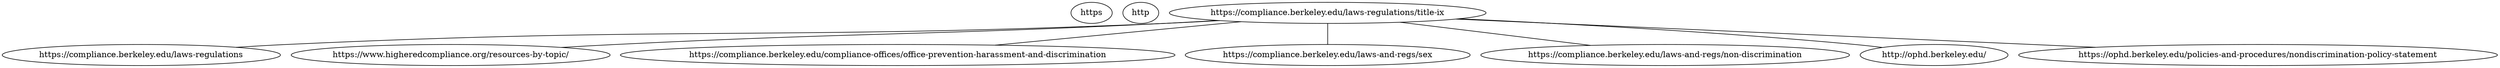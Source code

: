 strict graph  {
https [child_link="['https://compliance.berkeley.edu/laws-regulations', 'https://www.higheredcompliance.org/resources-by-topic/', 'https://compliance.berkeley.edu/compliance-offices/office-prevention-harassment-and-discrimination', 'https://compliance.berkeley.edu/laws-and-regs/sex', 'https://compliance.berkeley.edu/laws-and-regs/non-discrimination', 'http://ophd.berkeley.edu/', 'https://ophd.berkeley.edu/policies-and-procedures/nondiscrimination-policy-statement']", data="b'\nTitle IX | Compliance Services\nSkip to main content\nUC Berkeley\n| Office of the Chancellor\nToggle navigation\nCompliance Services\nSearch Terms\nSubmit Search\nCompliance Portal\nConflict of Interest For Faculty and Staff\nDoing Business with UC Berkeley\nEconomic Interest\nOutside Professional Activities\nPersonnel Related Issues\nResearch Conflict of Interest\nReferences\nDelegations Principles\nLimits to redelegations\nCurrent Delegations\nRe-Delegation Guidelines\nResponsibilities Guide\nForm 700 Filers Disclosure Requirements\nGifts and Gratuities\nComplimentary Event Tickets\nHonoraria\nWhen to File and Common Mistakes\nCampus Policies Draft Policies\nServices/Support Briefings & Trainings\nCompliance Oversight & Coordination\nLaws and Regulations\nPrivacy\nForm 802\nSecondary navigation\nHome\nContact\nUC Berkeley\nHome\nTitle IX\nTitle IX\nTitle IX prohibits discrimination on the basis of sex in education. Though the law is most well known for its effects on collegiate athletics, it also prohibits inequities in curricula such as science or math, and inequities in facilities such as dorms and restrooms.Full title:\xc2\xa0Title IX of the Education Amendments of 1972More information:\xc2\xa0Title IXResponsible office:\xc2\xa0Office for the Prevention of Harassment and DiscriminationKeywords:\xc2\xa0sexnon-discriminationstudentsathletics\nAddress\nUniversity of California, Berkeley2199 Addison StreetBerkeley, CA 94720Email: ethics@berkeley.eduPhone: (510) 643-0233Fax: (510) 643-0281\nOffice of the Chancellor\nOffice of the ChancellorAudit and Advisory ServicesCommunications & Public AffairsOffice of Ethics, Risk & Compliance ServicesGovernment & Community RelationsOffice of Legal AffairsStaff Ombuds\nEthics, Risk, & Compliance\nEthics(link is external)Compliance(link is external)Office for the Prevention of Harassment & Discrimination(link is external)Disability Compliance(link is external)Risk Services(link is external)Privacy(link is external)\nWhistleblower\nUniversity of California, Berkeley\nBerkeley Home Page(link is external)Campus Administration(link is external)Berkeley News(link is external)The Campaign for Berkeley(link is external)Visiting Berkeley\nHome\nContact\nCredits\nPowered by Open Berkeley\nAccessibility Statement\nNondiscrimination Policy Statement\nPrivacy Statement\nCopyright \xc2\xa9 2023 UC Regents; all rights reserved\nBack to Top'"];
https [child_link="['https://compliance.berkeley.edu/laws-regulations', 'https://compliance.berkeley.edu/node/98', 'https://compliance.berkeley.edu/node/100', 'https://compliance.berkeley.edu/laws-and-regs/non-discrimination', 'https://compliance.berkeley.edu/node/104', 'https://compliance.berkeley.edu/node/107', 'https://compliance.berkeley.edu/laws-regulations?page=1', 'https://compliance.berkeley.edu/laws-regulations?page=2', 'https://compliance.berkeley.edu/laws-regulations?page=3', 'https://compliance.berkeley.edu/laws-regulations?page=1', 'https://compliance.berkeley.edu/laws-regulations?page=3', 'https://compliance.berkeley.edu/laws-regulations', 'http://ophd.berkeley.edu/', 'https://ophd.berkeley.edu/policies-and-procedures/nondiscrimination-policy-statement']", data="b'\nLaws and Regulations | Compliance Services\nSkip to main content\nUC Berkeley\n| Office of the Chancellor\nToggle navigation\nCompliance Services\nSearch Terms\nSubmit Search\nCompliance Portal\nConflict of Interest For Faculty and Staff\nDoing Business with UC Berkeley\nEconomic Interest\nOutside Professional Activities\nPersonnel Related Issues\nResearch Conflict of Interest\nReferences\nDelegations Principles\nLimits to redelegations\nCurrent Delegations\nRe-Delegation Guidelines\nResponsibilities Guide\nForm 700 Filers Disclosure Requirements\nGifts and Gratuities\nComplimentary Event Tickets\nHonoraria\nWhen to File and Common Mistakes\nCampus Policies Draft Policies\nServices/Support Briefings & Trainings\nCompliance Oversight & Coordination\nLaws and Regulations\nPrivacy\nForm 802\nSecondary navigation\nHome\nContact\nUC Berkeley\nHome\nServices/Support\nLaws and Regulations\nLaws and Regulations\nLaws and Regulations header\nUC Berkeley must adhere to a myriad of laws and regulations.\xc2\xa0 Below is a listing of federal laws and regulations, indicating which unit on campus has primary compliance responsibility.\nADA (Americans with Disabilities Act)\nTitle I of the ADA prohibits employment discrimination against a qualified individual with a disability. The law requires that reasonable accommodations be made to allow the employee to perform the essential functions of the job, or to assist the employee in the application process if necessary.\nKeywords:  employment, equal opportunity\nResponsible office:  Human Resources\nADEA (Age Discrimination in Employment Act of 1967)\nProhibits employment discrimination based on age with respect to persons who are at least 40 years of age.\nKeywords:  employment, equal opportunity\nResponsible office:  Human Resources\nAECA (Arms Export Control Act)\nThese laws must be complied with when non-U.S. persons or foreign nationals are granted access to regulated products or technology by a company or institution of higher education in the United States. Under the \"deemed export\" rule, allowing non-U.S. persons or foreign nationals access to the product or technology may trigger the requirement to apply for a license prior to that access.\nKeywords:  research, export\nAge Discrimination Act of 1975\nProhibits discrimination on the basis of age (minimum or maximum) at private institutions that receive federal financial assistance.\nKeywords:  students, non-discrimination\nAnimal Welfare Act\nThis law governs the treatment of animals used for research: dogs, cats, monkeys, guinea pigs, hamsters, and other warm blooded animals.\nKeywords:  research, animals\nAtomic Energy Act\nThis Act is the fundamental U.S. law on both the civilian and the military uses of nuclear materials.\xc2\xa0This law regulates the use of radionuclides. Any institution that uses radionuclides for research, teaching, or medical applications is subject to the law.\nKeywords:  environment\nResponsible office:  EH&S\nBioterrorism Act (Public Health Security and Bioterrorism Preparedness and Response Act)\nUnder this law, all colleges and universities that possess select agents, which are certain biological agents and toxins need to register with the Secretary of the U.S. Department of Health and Human Services.\nKeywords:  research\nCampus Sexual Assault Victim Bill of Rights\nThe sexual assault provisions of the Campus Security Act require each institution of higher education to distribute as part of the Campus Security Report, a statement regarding the campus sexual assault prevention programs\xe2\x80\xa6..\nKeywords:  students, security\nResponsible office:  UCPD\nCERCLA (Comprehensive Environmental Response Compensation and Liability Act of 1980)\nDeals with the clean-up of hazardous waste sites. The generator, transporter, and owner are all jointly and severally liable for the clean-up costs. The strict liability policies of CERCLA and SARA make it important for universities to have an environmental assessment done before taking title to property either by purchase or by gift.\nKeywords:  environment\nResponsible office:  EH&S\nCertification of Principals for Federal Funding\nColleges and universities receiving federal funding are required to make certain certifications. The applicant for federal funding must certify, among other things, that neither it nor its principals have been debarred or suspended from participating in any federal program, and that they have not been convicted of or had civil judgments entered against them for fraud or certain other offenses.\nKeywords:  government contracts\nResponsible office:  SPO\nCivil Rights Act (Civil Rights Act of 1964)\nTitle VI prohibits discrimination on the basis of race, color or national origin under any program or activity receiving federal financial assistance. Sexual harassment is also prohibited under this law as are all forms of harassment based on membership in a protected class.\nKeywords:  employment, equal opportunity\nResponsible office:  Human Resources\nClean Air Act\nRegulates emissions into the air.\nKeywords:  environment\nResponsible office:  EH&S\nClean Water Act\nProhibits the discharge of pollutants into navigable waters and also regulates discharge into storm sewers. Also regulates wetlands. Government contractors must certify in compliance. Facilities are governed by local wastewater pretreatment standards issued by local Wastewater Treatment Plants. Groundwater is also protected, so underground storage tanks need to be removed or upgraded.\nKeywords:  environment\nResponsible office:  EH&S\nClery Act (Campus Security Act of 1990)\nThe Campus Security Act requires colleges to report campus crime statistics and security measures to all students and employees by October 1 of each year.\nKeywords:  students, security\nResponsible office:  UCPD\nCOBRA (COBRA, Health Care Continuation Coverage Requirements)\nThis law requires covered employers (20 or more employees) offering group health plans to provide employees and certain family members the opportunity to continue health coverage under the group health plan in a number of instances when coverage would otherwise have lapsed. The employee or qualified beneficiary may be charged 102% of the applicable premium for this benefit.\nKeywords:  employment\nResponsible office:  Human Resources\nConfidentiality of Patient Records\nSets forth the confidentiality requirements for patient records in connection with substance abuse treatment programs.\nKeywords:  privacy\nResponsible office:  UHS\nConstitution Day (Consolidated Appropriations Act of 2005 and Constitution Day)\nAll schools receiving federal funding must hold an educational program on the U.S. Constitution September 17th of every year. September 17th is the anniversary of the signing of the Constitution. Per the Chronicle of Higher Education article on December 3rd, 2004 a spokesman for Senator Byrd said the measure would apply to all public and private institutions, including colleges, that receive federal money.\nSee Constitution Day at UC\nControlled Substances Act (CSA) (Controlled Substances Act of 1970)\nThis law brings together a number of laws regulating the manufacture and distribution of narcotics, stimulants, depressants, hallucinogens, anabolic steroids, and chemicals used in the illicit production of controlled substances. All substances are placed in one of five schedules, based on medicinal value, harmfulness, and potential for abuse or addiction, with Schedule 1 reserved for the most dangerous drugs that have no recognized medical use.\nKeywords:  research, special handling\nResponsible office:  EH&S\nDavis Bacon Act\nRate of pay requirements for employees working under federal construction contracts over $2,000. The Act requires contractors to pay their employees a specified minimum wage determined by the Secretary of Labor to be prevailing for similar work in that geographic area.\nKeywords:  government contracts\nResponsible office:  Capital Projects\nDepository Library Program\nInstitutions designated as federal depositories under this law must make government publications available for the free use of the general public.\nKeywords:  public access\nResponsible office:  Library\nDHS: Security of High Risk Chemical Facilities\nThis law required DHS to establish risk-based performance standards for security of chemical facilities. An Interim Final Rule was published on April 9, 2007. The rule requires covered chemical facilities to prepare Security Vulnerability Assessments (SVAs) that identify facility security vulnerabilities.\nKeywords:  research, hazardous materials\nResponsible office:  EH&S\nDMCA (Digital Millennium Copyright Act of 1998)\nThe Digital Millennium Copyright Act (DMCA) makes major changes to copyright law, and attempts to address copyright in the digitally networked environment.\nKeywords:  copyright\nResponsible office:  Library\nDrug-Free Schools and Communities Act Amendments of 1989\nThis law requires institutions receiving federal financial assistance to establish drug and alcohol abuse prevention programs for students and employees. Students and employees must receive materials annually that contain standards of conduct, a description of the various laws that apply in that jurisdiction regarding alcohol and drugs, a description of the various health risks of drug and alcohol abuse, a description of counseling and treatment programs that are available, and a statement on the sanctions the university will impose for a violation of the standards of conduct.\nDrug-Free Work Place Act of 1988\nRequires institutions that receive grants and certain contracts from any federal agency to certify that it will provide a drug-free work place\nKeywords:  government contracts\nE-Discovery (Federal Rules of Civil Procedure Related to Discovery and Electronically Stored Information\xc2\xa0)\nThe below listed Federal Rules of Civil Procedure were amended to clarify the process of retrieving, saving and producing electronically stored information in anticipation of and during litigation.\nKeywords:  privacy\nResponsible office:  Legal Affairs\n1 of 4 View: Laws and Regulations (Current page)\n2 of 4 View: Laws and Regulations\n3 of 4 View: Laws and Regulations\n4 of 4 View: Laws and Regulations\nnext \xe2\x80\xba View: Laws and Regulations\nlast \xc2\xbb View: Laws and Regulations\nServices/Support\nBriefings & Trainings\nCompliance Oversight & Coordination\nLaws and Regulations\nAddress\nUniversity of California, Berkeley2199 Addison StreetBerkeley, CA 94720Email: ethics@berkeley.eduPhone: (510) 643-0233Fax: (510) 643-0281\nOffice of the Chancellor\nOffice of the ChancellorAudit and Advisory ServicesCommunications & Public AffairsOffice of Ethics, Risk & Compliance ServicesGovernment & Community RelationsOffice of Legal AffairsStaff Ombuds\nEthics, Risk, & Compliance\nEthics(link is external)Compliance(link is external)Office for the Prevention of Harassment & Discrimination(link is external)Disability Compliance(link is external)Risk Services(link is external)Privacy(link is external)\nWhistleblower\nUniversity of California, Berkeley\nBerkeley Home Page(link is external)Campus Administration(link is external)Berkeley News(link is external)The Campaign for Berkeley(link is external)Visiting Berkeley\nHome\nContact\nCredits\nPowered by Open Berkeley\nAccessibility Statement\nNondiscrimination Policy Statement\nPrivacy Statement\nCopyright \xc2\xa9 2023 UC Regents; all rights reserved\nBack to Top'"];
https [child_link="['https://www.nacua.org/docs/default-source/new-cases-and-developments/2021/statutory-rights-of-players-at-academic-institutions-_student_athletes_-under-the-national-labor-relations-act.pdf?sfvrsn=991440be_2', 'https://www.dol.gov/agencies/whd/polygraph', 'https://content.govdelivery.com/accounts/USED/bulletins/2ee0a5d']", data="b'\nResources by Topic - Higher Education Compliance Alliance\nSkip to content\nHigher Education\nCompliance Alliance\nAbout Us\nContact\nCompliance Matrix\nResources by Topic\nCompliance Programs\nNews & Updates\nTopics\nAccounting\nAccreditation\nAthletics\nCampus Safety\nConflicts of Interest\nCopyright and Fair Use\nDisabilities and Accommodations\nDiscrimination and Affirmative Action\nDonors and Gifts\nEnvironmental Health and Safety\nExport Controls\nFinancial Aid\nFoundations and Affiliated Enterprises\nGovernance\nGrants Management\nHEA Compliance Obligations\nHealth Care and Insurance\nHuman Resources\nImmigration / International Students and Employees\nInformation Technology\nIntellectual Property and Technology Transfer\nInternational Activities and Programs\nLobbying and Political Activities\nPrivacy / Student Records\nProgram Integrity Rules\nResearch\nSexual Misconduct\nTax Compliance\nTelecommunications\nResources by Topic\nIn an effort to provide a wide-ranging repository of compliance resources for higher education institutions, the partner associations that comprise the Higher Education Compliance Alliance have compiled hundreds of resources spanning over 30 topical compliance areas. We invite you to browse these resources and hope that you will find them useful in better understanding your institution\xe2\x80\x99s compliance obligations.\nNewest Resources\n15 U.S.C. \xcb\x9c 1681s-2 Responsibilities of Furnishers of Information to Consumer Reporting Agencies\nGeneral Counsel Memo on Statutory Rights of Student Athletes under the NLRA (Sept. 29, 2021)\nU.S. Department of Labor Employee Polygraph Protection Act Resource Page\nU.S. Department of Education Update on Court Ruling about the Department of Education\xe2\x80\x99s Title IX Regulations (Aug. 24, 2021)\nLayoff/RIF/Furlough Toolkit\nCUPA-HR\nEmail Updates\nSign Up for Updates\nSuggest A Resource\nIf you have a resource that you would like to recommend for the Higher Education Compliance Alliance, please contact us. We welcome your input!\nFeatured Resources\nDiversity, Equity and Inclusion (DEI) Resources\nCUPA-HR\nAn Education Abroad Professional\xe2\x80\x99s Guide to Online Global Learning Experiences\nThe Forum on Education Abroad\nAACRAO\xe2\x80\x99s Criminal and Disciplinary History in College Admissions Report\nGuidelines for On-Site Academic Advising\nThe Forum on Education Abroad\nGuidelines for Language Learning Abroad\nThe Forum on Education Abroad\n\xc2\xa92023 Higher Education Compliance Alliance\nWebsite Design & Implementation by Matrix Group International'"];
https [child_link="['https://compliance.berkeley.edu/laws-regulations', 'http://ophd.berkeley.edu/', 'https://ophd.berkeley.edu/policies-and-procedures/nondiscrimination-policy-statement']", data="b'\nOffice for the Prevention of Harassment and Discrimination | Compliance Services\nSkip to main content\nUC Berkeley\n| Office of the Chancellor\nToggle navigation\nCompliance Services\nSearch Terms\nSubmit Search\nCompliance Portal\nConflict of Interest For Faculty and Staff\nDoing Business with UC Berkeley\nEconomic Interest\nOutside Professional Activities\nPersonnel Related Issues\nResearch Conflict of Interest\nReferences\nDelegations Principles\nLimits to redelegations\nCurrent Delegations\nRe-Delegation Guidelines\nResponsibilities Guide\nForm 700 Filers Disclosure Requirements\nGifts and Gratuities\nComplimentary Event Tickets\nHonoraria\nWhen to File and Common Mistakes\nCampus Policies Draft Policies\nServices/Support Briefings & Trainings\nCompliance Oversight & Coordination\nLaws and Regulations\nPrivacy\nForm 802\nSecondary navigation\nHome\nContact\nUC Berkeley\nHome\nOffice for the Prevention of Harassment and Discrimination\nOffice for the Prevention of Harassment and Discrimination\nThe OPHD (formerly the Title IX / Title VI Compliance office) responds to complaints of racial or sexual harassment and discrimination.Website:\xc2\xa0http://ccac.berkeley.eduResponsible person:\xc2\xa0Denise Oldham\nAddress\nUniversity of California, Berkeley2199 Addison StreetBerkeley, CA 94720Email: ethics@berkeley.eduPhone: (510) 643-0233Fax: (510) 643-0281\nOffice of the Chancellor\nOffice of the ChancellorAudit and Advisory ServicesCommunications & Public AffairsOffice of Ethics, Risk & Compliance ServicesGovernment & Community RelationsOffice of Legal AffairsStaff Ombuds\nEthics, Risk, & Compliance\nEthics(link is external)Compliance(link is external)Office for the Prevention of Harassment & Discrimination(link is external)Disability Compliance(link is external)Risk Services(link is external)Privacy(link is external)\nWhistleblower\nUniversity of California, Berkeley\nBerkeley Home Page(link is external)Campus Administration(link is external)Berkeley News(link is external)The Campaign for Berkeley(link is external)Visiting Berkeley\nHome\nContact\nCredits\nPowered by Open Berkeley\nAccessibility Statement\nNondiscrimination Policy Statement\nPrivacy Statement\nCopyright \xc2\xa9 2023 UC Regents; all rights reserved\nBack to Top'"];
https [child_link="['https://compliance.berkeley.edu/laws-regulations', 'https://compliance.berkeley.edu/laws-regulations/title-ix', 'https://compliance.berkeley.edu/laws-regulations/title-ix', 'http://ophd.berkeley.edu/', 'https://ophd.berkeley.edu/policies-and-procedures/nondiscrimination-policy-statement']", data="b'\nsex | Compliance Services\nSkip to main content\nUC Berkeley\n| Office of the Chancellor\nToggle navigation\nCompliance Services\nSearch Terms\nSubmit Search\nCompliance Portal\nConflict of Interest For Faculty and Staff\nDoing Business with UC Berkeley\nEconomic Interest\nOutside Professional Activities\nPersonnel Related Issues\nResearch Conflict of Interest\nReferences\nDelegations Principles\nLimits to redelegations\nCurrent Delegations\nRe-Delegation Guidelines\nResponsibilities Guide\nForm 700 Filers Disclosure Requirements\nGifts and Gratuities\nComplimentary Event Tickets\nHonoraria\nWhen to File and Common Mistakes\nCampus Policies Draft Policies\nServices/Support Briefings & Trainings\nCompliance Oversight & Coordination\nLaws and Regulations\nPrivacy\nForm 802\nSecondary navigation\nHome\nContact\nUC Berkeley\nHome\nsex\nsex\nTitle IX\nTitle IX prohibits discrimination on the basis of sex in education. Though the law is most well known for its effects on collegiate athletics, it also prohibits inequities in curricula such as science or math, and inequities in facilities such as dorms and restrooms.\nRead more about Title IX\nAddress\nUniversity of California, Berkeley2199 Addison StreetBerkeley, CA 94720Email: ethics@berkeley.eduPhone: (510) 643-0233Fax: (510) 643-0281\nOffice of the Chancellor\nOffice of the ChancellorAudit and Advisory ServicesCommunications & Public AffairsOffice of Ethics, Risk & Compliance ServicesGovernment & Community RelationsOffice of Legal AffairsStaff Ombuds\nEthics, Risk, & Compliance\nEthics(link is external)Compliance(link is external)Office for the Prevention of Harassment & Discrimination(link is external)Disability Compliance(link is external)Risk Services(link is external)Privacy(link is external)\nWhistleblower\nUniversity of California, Berkeley\nBerkeley Home Page(link is external)Campus Administration(link is external)Berkeley News(link is external)The Campaign for Berkeley(link is external)Visiting Berkeley\nHome\nContact\nCredits\nPowered by Open Berkeley\nAccessibility Statement\nNondiscrimination Policy Statement\nPrivacy Statement\nCopyright \xc2\xa9 2023 UC Regents; all rights reserved\nBack to Top'"];
https [child_link="['https://compliance.berkeley.edu/laws-regulations', 'https://compliance.berkeley.edu/node/180', 'https://compliance.berkeley.edu/node/180', 'https://compliance.berkeley.edu/node/153', 'https://compliance.berkeley.edu/node/153', 'https://compliance.berkeley.edu/node/100', 'https://compliance.berkeley.edu/node/100', 'https://compliance.berkeley.edu/laws-regulations/title-ix', 'https://compliance.berkeley.edu/laws-regulations/title-ix', 'http://ophd.berkeley.edu/', 'https://ophd.berkeley.edu/policies-and-procedures/nondiscrimination-policy-statement']", data="b\"\nnon-discrimination | Compliance Services\nSkip to main content\nUC Berkeley\n| Office of the Chancellor\nToggle navigation\nCompliance Services\nSearch Terms\nSubmit Search\nCompliance Portal\nConflict of Interest For Faculty and Staff\nDoing Business with UC Berkeley\nEconomic Interest\nOutside Professional Activities\nPersonnel Related Issues\nResearch Conflict of Interest\nReferences\nDelegations Principles\nLimits to redelegations\nCurrent Delegations\nRe-Delegation Guidelines\nResponsibilities Guide\nForm 700 Filers Disclosure Requirements\nGifts and Gratuities\nComplimentary Event Tickets\nHonoraria\nWhen to File and Common Mistakes\nCampus Policies Draft Policies\nServices/Support Briefings & Trainings\nCompliance Oversight & Coordination\nLaws and Regulations\nPrivacy\nForm 802\nSecondary navigation\nHome\nContact\nUC Berkeley\nHome\nnon-discrimination\nnon-discrimination\nTitle VI\nProhibits discrimination based on race, color or national origin at any program or activity receiving federal financial assistance. Records must be maintained on racial and ethnic composition. Grievance procedures must be adopted and published, and the college's policy on nondiscrimination must be prominently included in announcement bulletins, catalogs, and application forms.\nRead more about Title VI\nTitle IX (Students)\nProhibits gender discrimination in any educational program or activity that receives federal funds.\nRead more about Title IX (Students)\nNon-Discrimination Notice Requirements\nThe regulations implementing Title VI, Title IX, Section 504, and the Age Discrimination Act all contain notice of non-discrimination requirements for private colleges and universities.\nRead more about Non-Discrimination Notice Requirements\nEquity in Athletics Disclosure Act of 1994\nReporting and Information Dissemination Requirements This law applies to a coeducational institution of higher education that Participates in any title IV, HEA program and Has an intercollegiate athletic program.\nRead more about Equity in Athletics Disclosure Act of 1994\nAge Discrimination Act of 1975\nProhibits discrimination on the basis of age (minimum or maximum) at private institutions that receive federal financial assistance.\nRead more about Age Discrimination Act of 1975\nTitle IX\nTitle IX prohibits discrimination on the basis of sex in education. Though the law is most well known for its effects on collegiate athletics, it also prohibits inequities in curricula such as science or math, and inequities in facilities such as dorms and restrooms.\nRead more about Title IX\nAddress\nUniversity of California, Berkeley2199 Addison StreetBerkeley, CA 94720Email: ethics@berkeley.eduPhone: (510) 643-0233Fax: (510) 643-0281\nOffice of the Chancellor\nOffice of the ChancellorAudit and Advisory ServicesCommunications & Public AffairsOffice of Ethics, Risk & Compliance ServicesGovernment & Community RelationsOffice of Legal AffairsStaff Ombuds\nEthics, Risk, & Compliance\nEthics(link is external)Compliance(link is external)Office for the Prevention of Harassment & Discrimination(link is external)Disability Compliance(link is external)Risk Services(link is external)Privacy(link is external)\nWhistleblower\nUniversity of California, Berkeley\nBerkeley Home Page(link is external)Campus Administration(link is external)Berkeley News(link is external)The Campaign for Berkeley(link is external)Visiting Berkeley\nHome\nContact\nCredits\nPowered by Open Berkeley\nAccessibility Statement\nNondiscrimination Policy Statement\nPrivacy Statement\nCopyright \xc2\xa9 2023 UC Regents; all rights reserved\nBack to Top\""];
http [child_link="['http://ophd.berkeley.edu/policies-and-procedures/policy-and-procedures-students', 'http://ophd.berkeley.edu/policies-and-procedures/nondiscrimination-policy-statement', 'https://ophd.berkeley.edu/complainant-resources-discrimination', 'https://ophd.berkeley.edu/respondent-resources-discrimination', 'http://ophd.berkeley.edu/resources/people-and-culture-labor-law-poster-link-external', 'https://ophd.berkeley.edu/ophd-celebrates-50-years-title-ix', 'https://ophd.berkeley.edu/policies-and-procedures/nondiscrimination-policy-statement', 'https://uctitleix.i-sight.com/portal/Berkeley', 'https://ophd.berkeley.edu/information-regarding-new-title-ix-regulations', 'https://ophd.berkeley.edu/resources-parties', 'https://www.cnn.com/2021/06/17/politics/biden-juneteenth-bill-signing/index.html', 'https://ophd.berkeley.edu/', 'https://ophd.berkeley.edu/policies-and-procedures/nondiscrimination-policy-statement']", data="b'\nHome | Office for the Prevention of Harassment & Discrimination\nSkip to main content\nUC Berkeley\n| Office of the Chancellor\nToggle navigation\nOffice for the Prevention of Harassment & Discrimination\nSearch Terms\nSubmit Search\nHome\nWho We Are Meet our Team\nOpen Positions\nPolicies and Procedures Policy and Procedures for Students\nPolicies and Procedures for Staff\nPolicies and Procedures for Faculty\nNondiscrimination Policy Statement\nProcess Flow Charts\nResponsible Employee Obligations (external site)\nEducation and Training\nNews\nFAQ\nResources Complainant Resources: Discrimination\nComplainant Resources: SVSH\nRespondent Resources: Discrimination\nRespondent Resources: SVSH\nAccessibility and Accommodations\nPeople and Culture | Labor Law Poster (link is external)\nReport\nSecondary navigation\nLeave Site Quickly\nOPHD: Celebrating 50 Years of Title IX\nImage credit:\nElena Zhukova\nUC Berkeley is committed to the advancement, application, and transmission of knowledge and creative endeavors through academic and research excellence, and to creating a community where all individuals who participate in University programs and activities can work and learn together in an atmosphere free of discrimination, harassment, exploitation or intimidation.\nThe Office for the Prevention of Harassment and Discrimination (OPHD) contributes to this university commitment by overseeing campus compliance with University of California and UC Berkeley policies prohibiting protected category discrimination and harassment (including sexual harassment and violence).\xc2\xa0 Our oversight of these policies encompasses responding to and resolving reports of harassment and discrimination from students, staff, faculty and visitors that are related to protected class and civil rights policies.\nWe find UC Berkeley to be an exciting and vibrant community of individuals dedicated to contributing to the betterment of our local, national and international communities.\xc2\xa0 Join us in our ongoing commitment to take the individual steps necessary to create a more just, fair and equitable community.\xc2\xa0 Explore our website and meet our staff.\nWe look forward to meeting you!\nKellie Brennan\nExecutive Director of Civil Rights & Whistleblower Compliance\n2111 Bancroft Way, Suite 300 Berkeley, CA 94720-1120\nPhone: 510-643-7985 | Email :\xc2\xa0ask_ophd@berkeley.edu\nLeave Site Now\nUrgent SVSH 24/7 Support Care Line: 510-643-2005\nContact the confidential PATH to Care Center.\nCounseling and Psychological Services (CAPS) for Students\nPhone: (510) 642-9494\nFor after-hours support, please call the 24/7 line at (855) 817-5667\nBe Well at Work Faculty/Staff Employee Assistance\nPhone: (510) 643-7754\nEmail: employeeassistance@berkeley.edu\nReport Harassment and Discrimination\n(Link to Webform)\nReport Abusive Conduct\n(Link to Webform)\nPolicies and Procedures\nNew Title IX Regulations\nComplaint Resolution Process\nData\nZoombombing\nCompliance Response\nLink is External\nResources for Harassment and Discrimination\nRace Matters\nLink is External\nAffinity Groups and UC Berkeley Diversity Initiatives\nNews\nJune 8, 2022\nUC Systemwide Office\nFrom President Drake: 50 years of advocating for gender equality\nhttps://ucnet.universityofcalifornia.edu/news/2022/06/from-president-dra...\nJune 17, 2021\nCNN\nBiden signs bill into law making Juneteenth a national holiday\nBiden signs bill into law making Juneteenth a national holiday\nNovember 17, 2020\nUC Office of the President\nUC advances equality, inclusion by implementing nonbinary gender identification\nUC advances equality, inclusion by implementing nonbinary gender identification\n1 of 5 News (Current page)\n2 of 5 News\n3 of 5 News\n4 of 5 News\n5 of 5 News\nnext \xe2\x80\xba News\nlast \xc2\xbb News\nAddress\nOPHD2111 Bancroft Way, Suite 300Berkeley, CA 94720-1120Email: ask_ophd@berkeley.eduPhone: (510) 643-7985Fax: (510) 643-3578\nOffice of the Chancellor\nOffice of the ChancellorAudit and Advisory Services(link is external)Communications & Public AffairsOffice of Ethics, Risk & Compliance ServicesGovernment & Community RelationsOffice of Legal AffairsStaff Ombuds\nEthics, Risk, & Compliance\nEthics(link is external)Compliance(link is external)Office for the Prevention of Harassment & Discrimination(link is external)Disability Compliance(link is external)Risk Services(link is external)Privacy(link is external)\nWhistleblower\nUniversity of California, Berkeley\nBerkeley Home Page(link is external)Campus Administration(link is external)Berkeley News(link is external)The Campaign for Berkeley(link is external)Visiting Berkeley\nHome\nCredits\nPowered by Open Berkeley\nAccessibility Statement\nNondiscrimination Policy Statement\nPrivacy Statement\nCopyright \xc2\xa9 2023 UC Regents; all rights reserved\nBack to Top'"];
https [child_link="['https://ophd.berkeley.edu/', 'https://ophd.berkeley.edu/policies-and-procedures/policy-and-procedures-students', 'https://ophd.berkeley.edu/policies-and-procedures/nondiscrimination-policy-statement', 'https://ophd.berkeley.edu/complainant-resources-discrimination', 'https://ophd.berkeley.edu/respondent-resources-discrimination', 'https://ophd.berkeley.edu/resources/people-and-culture-labor-law-poster-link-external', 'https://ophd.berkeley.edu/sites/default/files/nondiscrimination_notice_7-1-21_.pdf', 'https://ophd.berkeley.edu/policies-and-procedures/policy-and-procedures-students', 'https://ophd.berkeley.edu/policies-and-procedures/nondiscrimination-policy-statement', 'https://ophd.berkeley.edu/', 'https://ophd.berkeley.edu/policies-and-procedures/nondiscrimination-policy-statement']", data="b'\nNondiscrimination Policy Statement | Office for the Prevention of Harassment & Discrimination\nSkip to main content\nUC Berkeley\n| Office of the Chancellor\nToggle navigation\nOffice for the Prevention of Harassment & Discrimination\nSearch Terms\nSubmit Search\nHome\nWho We Are Meet our Team\nOpen Positions\nPolicies and Procedures Policy and Procedures for Students\nPolicies and Procedures for Staff\nPolicies and Procedures for Faculty\nNondiscrimination Policy Statement\nProcess Flow Charts\nResponsible Employee Obligations (external site)\nEducation and Training\nNews\nFAQ\nResources Complainant Resources: Discrimination\nComplainant Resources: SVSH\nRespondent Resources: Discrimination\nRespondent Resources: SVSH\nAccessibility and Accommodations\nPeople and Culture | Labor Law Poster (link is external)\nReport\nSecondary navigation\nLeave Site Quickly\nHome\nPolicies and Procedures\nNondiscrimination Policy Statement\nNondiscrimination Policy Statement\nNondiscrimination Policy Statement\nNondiscrimination Notice\n*Nondiscrimination Notice Downloadable PDF*\nThe University of California, in accordance with applicable Federal and State law and University policy, does not discriminate on the basis of race, color, national origin, religion, sex, gender identity, pregnancy, physical or mental disability, medical condition (cancer related or genetic characteristics), ancestry, marital status, age, sexual orientation, citizenship, or service in the uniformed services. The University also prohibits sexual harassment.\nThe University prohibits discrimination against any person employed; seeking employment; or applying for or engaged in a paid or unpaid internship or training program leading to employment with the University of California. In addition, the University prohibits harassment of an employee, applicant, paid or unpaid intern, volunteer, person participating in a program leading to employment, or person providing services pursuant to a contract. The University undertakes affirmative action, consistent with its obligations as a federal contractor.\nFor employees, this policy applies to all employment practices, including recruitment, selection, promotion, transfer, merit increase, salary, training and development, demotion, and separation. The University will not discriminate against employees or applicants because they have inquired about, discussed, or disclosed their own pay or the pay of another employee or applicant. For students, this policy applies to admission, access, and treatment in University programs and activities.\nPublic Notice of Title VI Program Rights and Non-Discrimination Statement\nThe University of California Berkeley gives public notice of its policy to uphold and ensure full compliance with the non-discrimination requirements of Title VI of the Civil Rights Act of 1964 and related non-discrimination authorities. Title VI and related non-discrimination authorities stipulate that no person in the United States of America shall on the grounds of race, color, national origin, sex, age, disability, income level or limited English proficiency be excluded from the participation in, be denied the benefits of, or be otherwise subjected to discrimination under any program or activity receiving federal financial assistance.\nAny person who desires more information regarding the University of California Berkeley Title VI Program, should contact its Title VI Officer at 510-643-7985.\nAny person who believes they have, individually or as a member of any specific class of persons, been subjected to discrimination on the basis of race, color, national origin, sex, age, disability, income level or limited English proficiency has the right to file a formal complaint. Any such complaint must be in writing and submitted within 180 days following the date of the alleged occurrence to:\nTitle VI OfficerUniversity of California Berkeley2111 Bancroft Way Suite 300Berkeley, CA 94720\nContacts for Discrimination and Harassment\nAny student, faculty, staff, or covered third party may report concerns to the following offices and individuals.\nOffice for the Prevention of Harassment and Discrimination (OPHD)\nBanway Building, 2111 Bancroft Way Suite 300\nPhone: 510-643-7985\nEmail: ask_OPHD@berkeley.edu\nDiscrimination complaints can also be brought to the U.S. Department of Education\xe2\x80\x99s Office for Civil Rights, San Francisco Regional Office, 50 United Nations Plaza, Mail Box 1200, Room 1545, San Francisco, CA 94102, Email:\xc2\xa0ocr.sanfrancisco@ed.gov; Telephone: 415-486-5555, FAX: 415-486-5570; TDD: 800-877-8339\nConcerns may be reported to OPHD via the online reporting form at ophd.berkeley.edu, and OPHD is available to answer questions and consult via phone, email, or video conference.\nAnonymous concerns may also be reported 24 hours a day through the independently operated Whistleblower Hotline/Stop Hate at universityofcalifornia.edu/hotline. Anonymous users can correspond with response staff through the online portal.\nDisability Compliance\nContact\nElla Callow, ADA/Section 504 Compliance Officer\nOffice of Disability Access and Compliance\nUniversity Hall Suite 615D, Sixth Floor\nPhone: 510-664-4012\nEmail: access@berkeley.edu or ellacallow@berkeley.edu\nResponsibilities\nConnects\xc2\xa0the UC Berkeley community with the resources, training, evaluative tools, and services that support equal access to students, staff, faculty, and visitors with disabilities\xc2\xa0to participate in university-sponsored non-course-related programs or activities.\nTitle IX, Title VI, Title VII, and Section 1557\nContact\nKellie Brennan, Executive Director of Civil Rights & Whistleblower Compliance\nLocally Designated Official\nInterim Director and Title IX Officer\nOffice for the Prevention of Harassment and Discrimination (OPHD)\nBanway Building, 2111 Bancroft Way Suite 300\nPhone: 510-643-7985\nEmail: ask_OPHD@berkeley.edu or kelliebrennan@berkeley.edu\nResponsibilities\nCoordinates the university\xe2\x80\x99s compliance with federal nondiscrimination requirements and ensures that the university responds appropriately, effectively, and equitably to complaints of harassment and discrimination based on a protected identity, including sexual violence and sexual harassment.\nEqual Employment Opportunity/Affirmative Action Compliance (EEO/AA)\nResponsibilities\nSupports the university\xe2\x80\x99s compliance with Equal Employment Opportunity (EEO) and Affirmative Action (AA) as foundational components of an equitable and inclusive workplace and fulfills requirements under the university\xe2\x80\x99s status as a federal contractor.\nStaff Contact\nTim Fuson, EEO Analyst\nPeople & Culture - Diversity, Equity, Inclusion & Belonging\nPhone: 510-642-5002\nEmail: staffeeo@berkeley.edu\nAcademic Contact\nKarie Frasch, Director\nOffice of Faculty Equity & Welfare (OFEW)\n200 California Hall\nPhone: 510-642-1935\nEmail: ofew@berkeley.edu\n______________________________________________\nPregnancy includes pregnancy, childbirth, and medical conditions related to pregnancy or childbirth.\nService in the uniformed services includes membership, application for membership, performance of service, application for service, or obligation for service in the uniformed services.\nPolicies and Procedures\nPolicy and Procedures for Students\nPolicies and Procedures for Staff\nPolicies and Procedures for Faculty\nNondiscrimination Policy Statement\nProcess Flow Charts\nResponsible Employee Obligations (external site)\nAddress\nOPHD2111 Bancroft Way, Suite 300Berkeley, CA 94720-1120Email: ask_ophd@berkeley.eduPhone: (510) 643-7985Fax: (510) 643-3578\nOffice of the Chancellor\nOffice of the ChancellorAudit and Advisory Services(link is external)Communications & Public AffairsOffice of Ethics, Risk & Compliance ServicesGovernment & Community RelationsOffice of Legal AffairsStaff Ombuds\nEthics, Risk, & Compliance\nEthics(link is external)Compliance(link is external)Office for the Prevention of Harassment & Discrimination(link is external)Disability Compliance(link is external)Risk Services(link is external)Privacy(link is external)\nWhistleblower\nUniversity of California, Berkeley\nBerkeley Home Page(link is external)Campus Administration(link is external)Berkeley News(link is external)The Campaign for Berkeley(link is external)Visiting Berkeley\nHome\nCredits\nPowered by Open Berkeley\nAccessibility Statement\nNondiscrimination Policy Statement\nPrivacy Statement\nCopyright \xc2\xa9 2023 UC Regents; all rights reserved\nBack to Top'"];
"https://compliance.berkeley.edu/laws-regulations/title-ix" -- "https://compliance.berkeley.edu/laws-regulations";
"https://compliance.berkeley.edu/laws-regulations/title-ix" -- "https://www.higheredcompliance.org/resources-by-topic/";
"https://compliance.berkeley.edu/laws-regulations/title-ix" -- "https://compliance.berkeley.edu/compliance-offices/office-prevention-harassment-and-discrimination";
"https://compliance.berkeley.edu/laws-regulations/title-ix" -- "https://compliance.berkeley.edu/laws-and-regs/sex";
"https://compliance.berkeley.edu/laws-regulations/title-ix" -- "https://compliance.berkeley.edu/laws-and-regs/non-discrimination";
"https://compliance.berkeley.edu/laws-regulations/title-ix" -- "http://ophd.berkeley.edu/";
"https://compliance.berkeley.edu/laws-regulations/title-ix" -- "https://ophd.berkeley.edu/policies-and-procedures/nondiscrimination-policy-statement";
}
